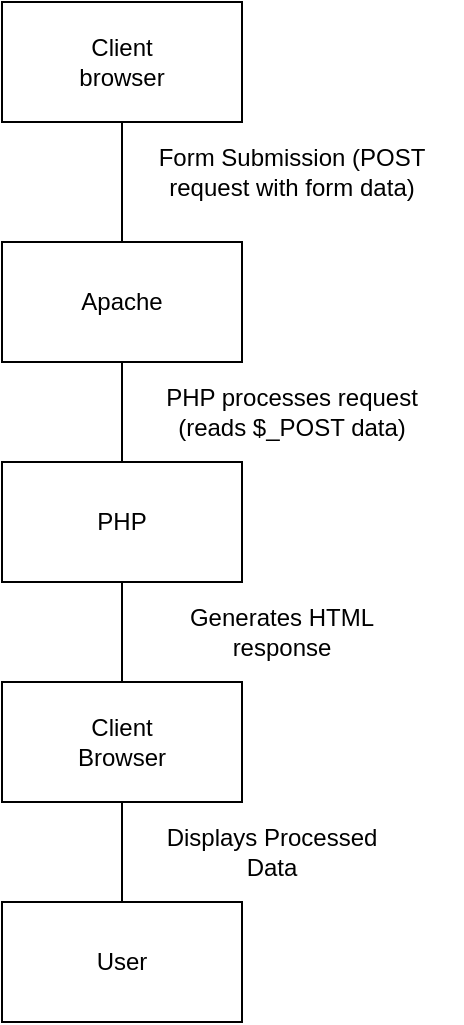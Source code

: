 <mxfile version="26.1.1">
  <diagram name="Page-1" id="xkNB7UOv0xOUzgQfIbmh">
    <mxGraphModel dx="1050" dy="522" grid="1" gridSize="10" guides="1" tooltips="1" connect="1" arrows="1" fold="1" page="1" pageScale="1" pageWidth="850" pageHeight="1100" math="0" shadow="0">
      <root>
        <mxCell id="0" />
        <mxCell id="1" parent="0" />
        <mxCell id="L_A3x1w7VCBfdyapOkqc-2" value="" style="rounded=0;whiteSpace=wrap;html=1;" vertex="1" parent="1">
          <mxGeometry x="365" y="220" width="120" height="60" as="geometry" />
        </mxCell>
        <mxCell id="L_A3x1w7VCBfdyapOkqc-3" value="" style="rounded=0;whiteSpace=wrap;html=1;" vertex="1" parent="1">
          <mxGeometry x="365" y="340" width="120" height="60" as="geometry" />
        </mxCell>
        <mxCell id="L_A3x1w7VCBfdyapOkqc-4" value="" style="rounded=0;whiteSpace=wrap;html=1;" vertex="1" parent="1">
          <mxGeometry x="365" y="450" width="120" height="60" as="geometry" />
        </mxCell>
        <mxCell id="L_A3x1w7VCBfdyapOkqc-5" value="" style="rounded=0;whiteSpace=wrap;html=1;" vertex="1" parent="1">
          <mxGeometry x="365" y="560" width="120" height="60" as="geometry" />
        </mxCell>
        <mxCell id="L_A3x1w7VCBfdyapOkqc-6" value="" style="endArrow=none;html=1;rounded=0;entryX=0.5;entryY=1;entryDx=0;entryDy=0;exitX=0.5;exitY=0;exitDx=0;exitDy=0;" edge="1" parent="1" source="L_A3x1w7VCBfdyapOkqc-3" target="L_A3x1w7VCBfdyapOkqc-2">
          <mxGeometry width="50" height="50" relative="1" as="geometry">
            <mxPoint x="420" y="320" as="sourcePoint" />
            <mxPoint x="470" y="270" as="targetPoint" />
          </mxGeometry>
        </mxCell>
        <mxCell id="L_A3x1w7VCBfdyapOkqc-7" value="" style="endArrow=none;html=1;rounded=0;exitX=0.5;exitY=0;exitDx=0;exitDy=0;entryX=0.5;entryY=1;entryDx=0;entryDy=0;" edge="1" parent="1" source="L_A3x1w7VCBfdyapOkqc-4" target="L_A3x1w7VCBfdyapOkqc-3">
          <mxGeometry width="50" height="50" relative="1" as="geometry">
            <mxPoint x="410" y="420" as="sourcePoint" />
            <mxPoint x="430" y="400" as="targetPoint" />
          </mxGeometry>
        </mxCell>
        <mxCell id="L_A3x1w7VCBfdyapOkqc-8" value="" style="endArrow=none;html=1;rounded=0;entryX=0.5;entryY=1;entryDx=0;entryDy=0;exitX=0.5;exitY=0;exitDx=0;exitDy=0;" edge="1" parent="1" source="L_A3x1w7VCBfdyapOkqc-5" target="L_A3x1w7VCBfdyapOkqc-4">
          <mxGeometry width="50" height="50" relative="1" as="geometry">
            <mxPoint x="410" y="580" as="sourcePoint" />
            <mxPoint x="460" y="530" as="targetPoint" />
          </mxGeometry>
        </mxCell>
        <mxCell id="L_A3x1w7VCBfdyapOkqc-9" value="Form Submission (POST request with form data)" style="text;html=1;align=center;verticalAlign=middle;whiteSpace=wrap;rounded=0;" vertex="1" parent="1">
          <mxGeometry x="425" y="290" width="170" height="30" as="geometry" />
        </mxCell>
        <mxCell id="L_A3x1w7VCBfdyapOkqc-10" value="PHP processes request (reads $_POST data)" style="text;html=1;align=center;verticalAlign=middle;whiteSpace=wrap;rounded=0;" vertex="1" parent="1">
          <mxGeometry x="440" y="410" width="140" height="30" as="geometry" />
        </mxCell>
        <mxCell id="L_A3x1w7VCBfdyapOkqc-11" value="Generates HTML response" style="text;html=1;align=center;verticalAlign=middle;whiteSpace=wrap;rounded=0;" vertex="1" parent="1">
          <mxGeometry x="440" y="520" width="130" height="30" as="geometry" />
        </mxCell>
        <mxCell id="L_A3x1w7VCBfdyapOkqc-12" value="" style="rounded=0;whiteSpace=wrap;html=1;" vertex="1" parent="1">
          <mxGeometry x="365" y="670" width="120" height="60" as="geometry" />
        </mxCell>
        <mxCell id="L_A3x1w7VCBfdyapOkqc-13" value="" style="endArrow=none;html=1;rounded=0;entryX=0.5;entryY=1;entryDx=0;entryDy=0;exitX=0.5;exitY=0;exitDx=0;exitDy=0;" edge="1" parent="1" source="L_A3x1w7VCBfdyapOkqc-12" target="L_A3x1w7VCBfdyapOkqc-5">
          <mxGeometry width="50" height="50" relative="1" as="geometry">
            <mxPoint x="410" y="660" as="sourcePoint" />
            <mxPoint x="460" y="610" as="targetPoint" />
          </mxGeometry>
        </mxCell>
        <mxCell id="L_A3x1w7VCBfdyapOkqc-14" value="Displays Processed Data" style="text;html=1;align=center;verticalAlign=middle;whiteSpace=wrap;rounded=0;" vertex="1" parent="1">
          <mxGeometry x="440" y="630" width="120" height="30" as="geometry" />
        </mxCell>
        <mxCell id="L_A3x1w7VCBfdyapOkqc-15" value="Client browser" style="text;html=1;align=center;verticalAlign=middle;whiteSpace=wrap;rounded=0;" vertex="1" parent="1">
          <mxGeometry x="395" y="235" width="60" height="30" as="geometry" />
        </mxCell>
        <mxCell id="L_A3x1w7VCBfdyapOkqc-16" value="Apache" style="text;html=1;align=center;verticalAlign=middle;whiteSpace=wrap;rounded=0;" vertex="1" parent="1">
          <mxGeometry x="395" y="355" width="60" height="30" as="geometry" />
        </mxCell>
        <mxCell id="L_A3x1w7VCBfdyapOkqc-17" value="PHP" style="text;html=1;align=center;verticalAlign=middle;whiteSpace=wrap;rounded=0;" vertex="1" parent="1">
          <mxGeometry x="395" y="465" width="60" height="30" as="geometry" />
        </mxCell>
        <mxCell id="L_A3x1w7VCBfdyapOkqc-18" value="Client Browser" style="text;html=1;align=center;verticalAlign=middle;whiteSpace=wrap;rounded=0;" vertex="1" parent="1">
          <mxGeometry x="395" y="575" width="60" height="30" as="geometry" />
        </mxCell>
        <mxCell id="L_A3x1w7VCBfdyapOkqc-19" value="User" style="text;html=1;align=center;verticalAlign=middle;whiteSpace=wrap;rounded=0;" vertex="1" parent="1">
          <mxGeometry x="395" y="685" width="60" height="30" as="geometry" />
        </mxCell>
      </root>
    </mxGraphModel>
  </diagram>
</mxfile>
